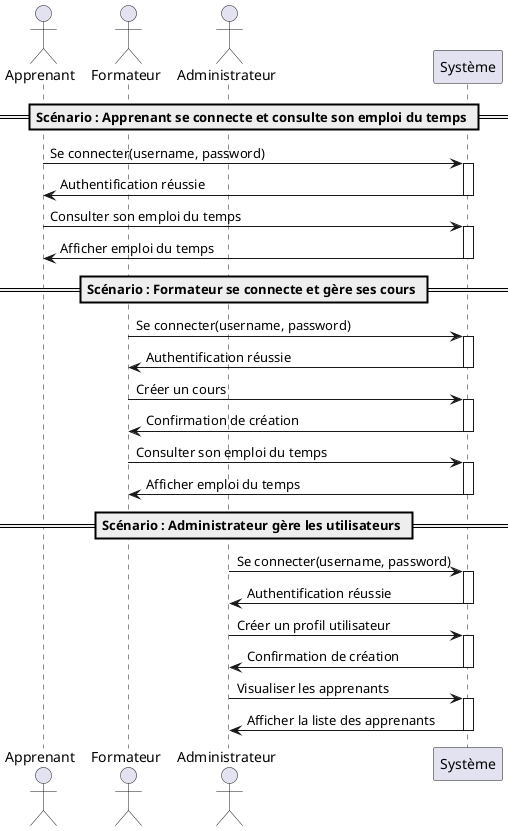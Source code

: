 @startuml
actor Apprenant
actor Formateur
actor Administrateur
participant "Système" as System

== Scénario : Apprenant se connecte et consulte son emploi du temps ==

Apprenant -> System : Se connecter(username, password)
activate System
System -> Apprenant : Authentification réussie
deactivate System

Apprenant -> System : Consulter son emploi du temps
activate System
System -> Apprenant : Afficher emploi du temps
deactivate System

== Scénario : Formateur se connecte et gère ses cours ==

Formateur -> System : Se connecter(username, password)
activate System
System -> Formateur : Authentification réussie
deactivate System

Formateur -> System : Créer un cours
activate System
System -> Formateur : Confirmation de création
deactivate System

Formateur -> System : Consulter son emploi du temps
activate System
System -> Formateur : Afficher emploi du temps
deactivate System

== Scénario : Administrateur gère les utilisateurs ==

Administrateur -> System : Se connecter(username, password)
activate System
System -> Administrateur : Authentification réussie
deactivate System

Administrateur -> System : Créer un profil utilisateur
activate System
System -> Administrateur : Confirmation de création
deactivate System

Administrateur -> System : Visualiser les apprenants
activate System
System -> Administrateur : Afficher la liste des apprenants
deactivate System
@enduml
